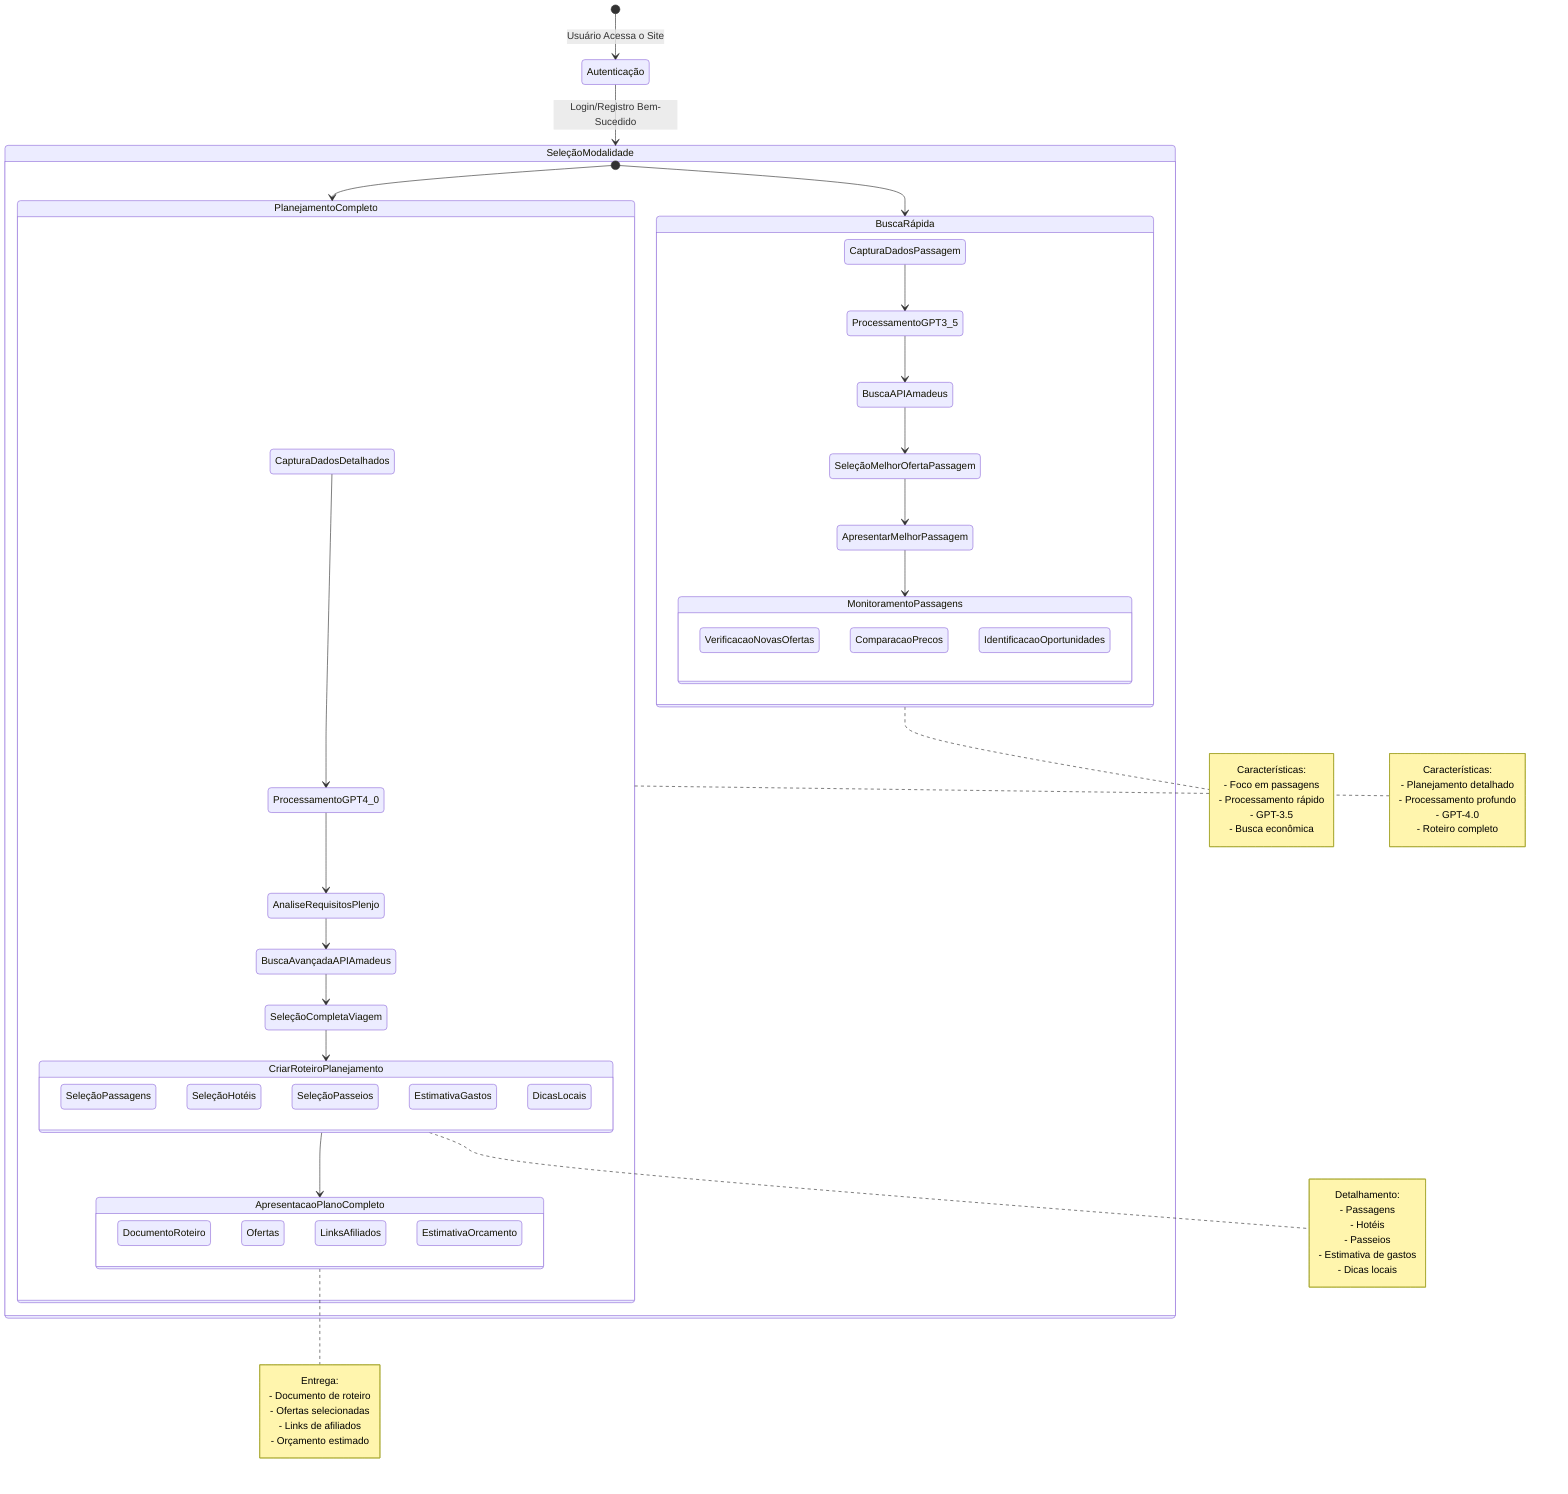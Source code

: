stateDiagram-v2
    [*] --> Autenticação: Usuário Acessa o Site
    Autenticação --> SeleçãoModalidade : Login/Registro Bem-Sucedido

    state SeleçãoModalidade {
        [*] --> BuscaRápida
        [*] --> PlanejamentoCompleto
    }

    state BuscaRápida {
        CapturaDadosPassagem --> ProcessamentoGPT3_5
        ProcessamentoGPT3_5 --> BuscaAPIAmadeus
        BuscaAPIAmadeus --> SeleçãoMelhorOfertaPassagem
        SeleçãoMelhorOfertaPassagem --> ApresentarMelhorPassagem
        ApresentarMelhorPassagem --> MonitoramentoPassagens
    }

    state MonitoramentoPassagens {
        VerificacaoNovasOfertas
        ComparacaoPrecos
        IdentificacaoOportunidades
    }

    state PlanejamentoCompleto {
        CapturaDadosDetalhados --> ProcessamentoGPT4_0
        ProcessamentoGPT4_0 --> AnaliseRequisitosPlenjo
        AnaliseRequisitosPlenjo --> BuscaAvançadaAPIAmadeus
        BuscaAvançadaAPIAmadeus --> SeleçãoCompletaViagem
        SeleçãoCompletaViagem --> CriarRoteiroPlanejamento
        CriarRoteiroPlanejamento --> ApresentacaoPlanoCompleto
    }

    state CriarRoteiroPlanejamento {
        SeleçãoPassagens
        SeleçãoHotéis
        SeleçãoPasseios
        EstimativaGastos
        DicasLocais
    }

    state ApresentacaoPlanoCompleto {
        DocumentoRoteiro
        Ofertas
        LinksAfiliados
        EstimativaOrcamento
    }

    note right of BuscaRápida
      Características:
      - Foco em passagens
      - Processamento rápido
      - GPT-3.5
      - Busca econômica
    end note

    note right of PlanejamentoCompleto
      Características:
      - Planejamento detalhado
      - Processamento profundo
      - GPT-4.0
      - Roteiro completo
    end note

    note right of CriarRoteiroPlanejamento
      Detalhamento:
      - Passagens
      - Hotéis
      - Passeios
      - Estimativa de gastos
      - Dicas locais
    end note

    note right of ApresentacaoPlanoCompleto
      Entrega:
      - Documento de roteiro
      - Ofertas selecionadas
      - Links de afiliados
      - Orçamento estimado
    end note